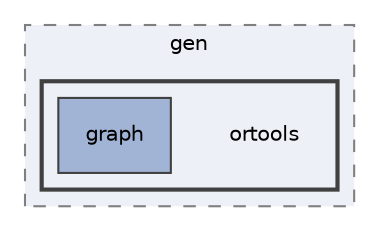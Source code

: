 digraph "ortools"
{
 // LATEX_PDF_SIZE
  edge [fontname="Helvetica",fontsize="10",labelfontname="Helvetica",labelfontsize="10"];
  node [fontname="Helvetica",fontsize="10",shape=record];
  compound=true
  subgraph clusterdir_b2c6d49957bf5d0c7726edb4b829cd4d {
    graph [ bgcolor="#edf0f7", pencolor="grey50", style="filled,dashed,", label="gen", fontname="Helvetica", fontsize="10", URL="dir_b2c6d49957bf5d0c7726edb4b829cd4d.html"]
  subgraph clusterdir_dd9e6105f85b4b8d1432afc92516bdf4 {
    graph [ bgcolor="#edf0f7", pencolor="grey25", style="filled,bold,", label="", fontname="Helvetica", fontsize="10", URL="dir_dd9e6105f85b4b8d1432afc92516bdf4.html"]
    dir_dd9e6105f85b4b8d1432afc92516bdf4 [shape=plaintext, label="ortools"];
  dir_57289fd743fd8a5b5def0c441b0bd064 [shape=box, label="graph", style="filled,", fillcolor="#a2b4d6", color="grey25", URL="dir_57289fd743fd8a5b5def0c441b0bd064.html"];
  }
  }
}
